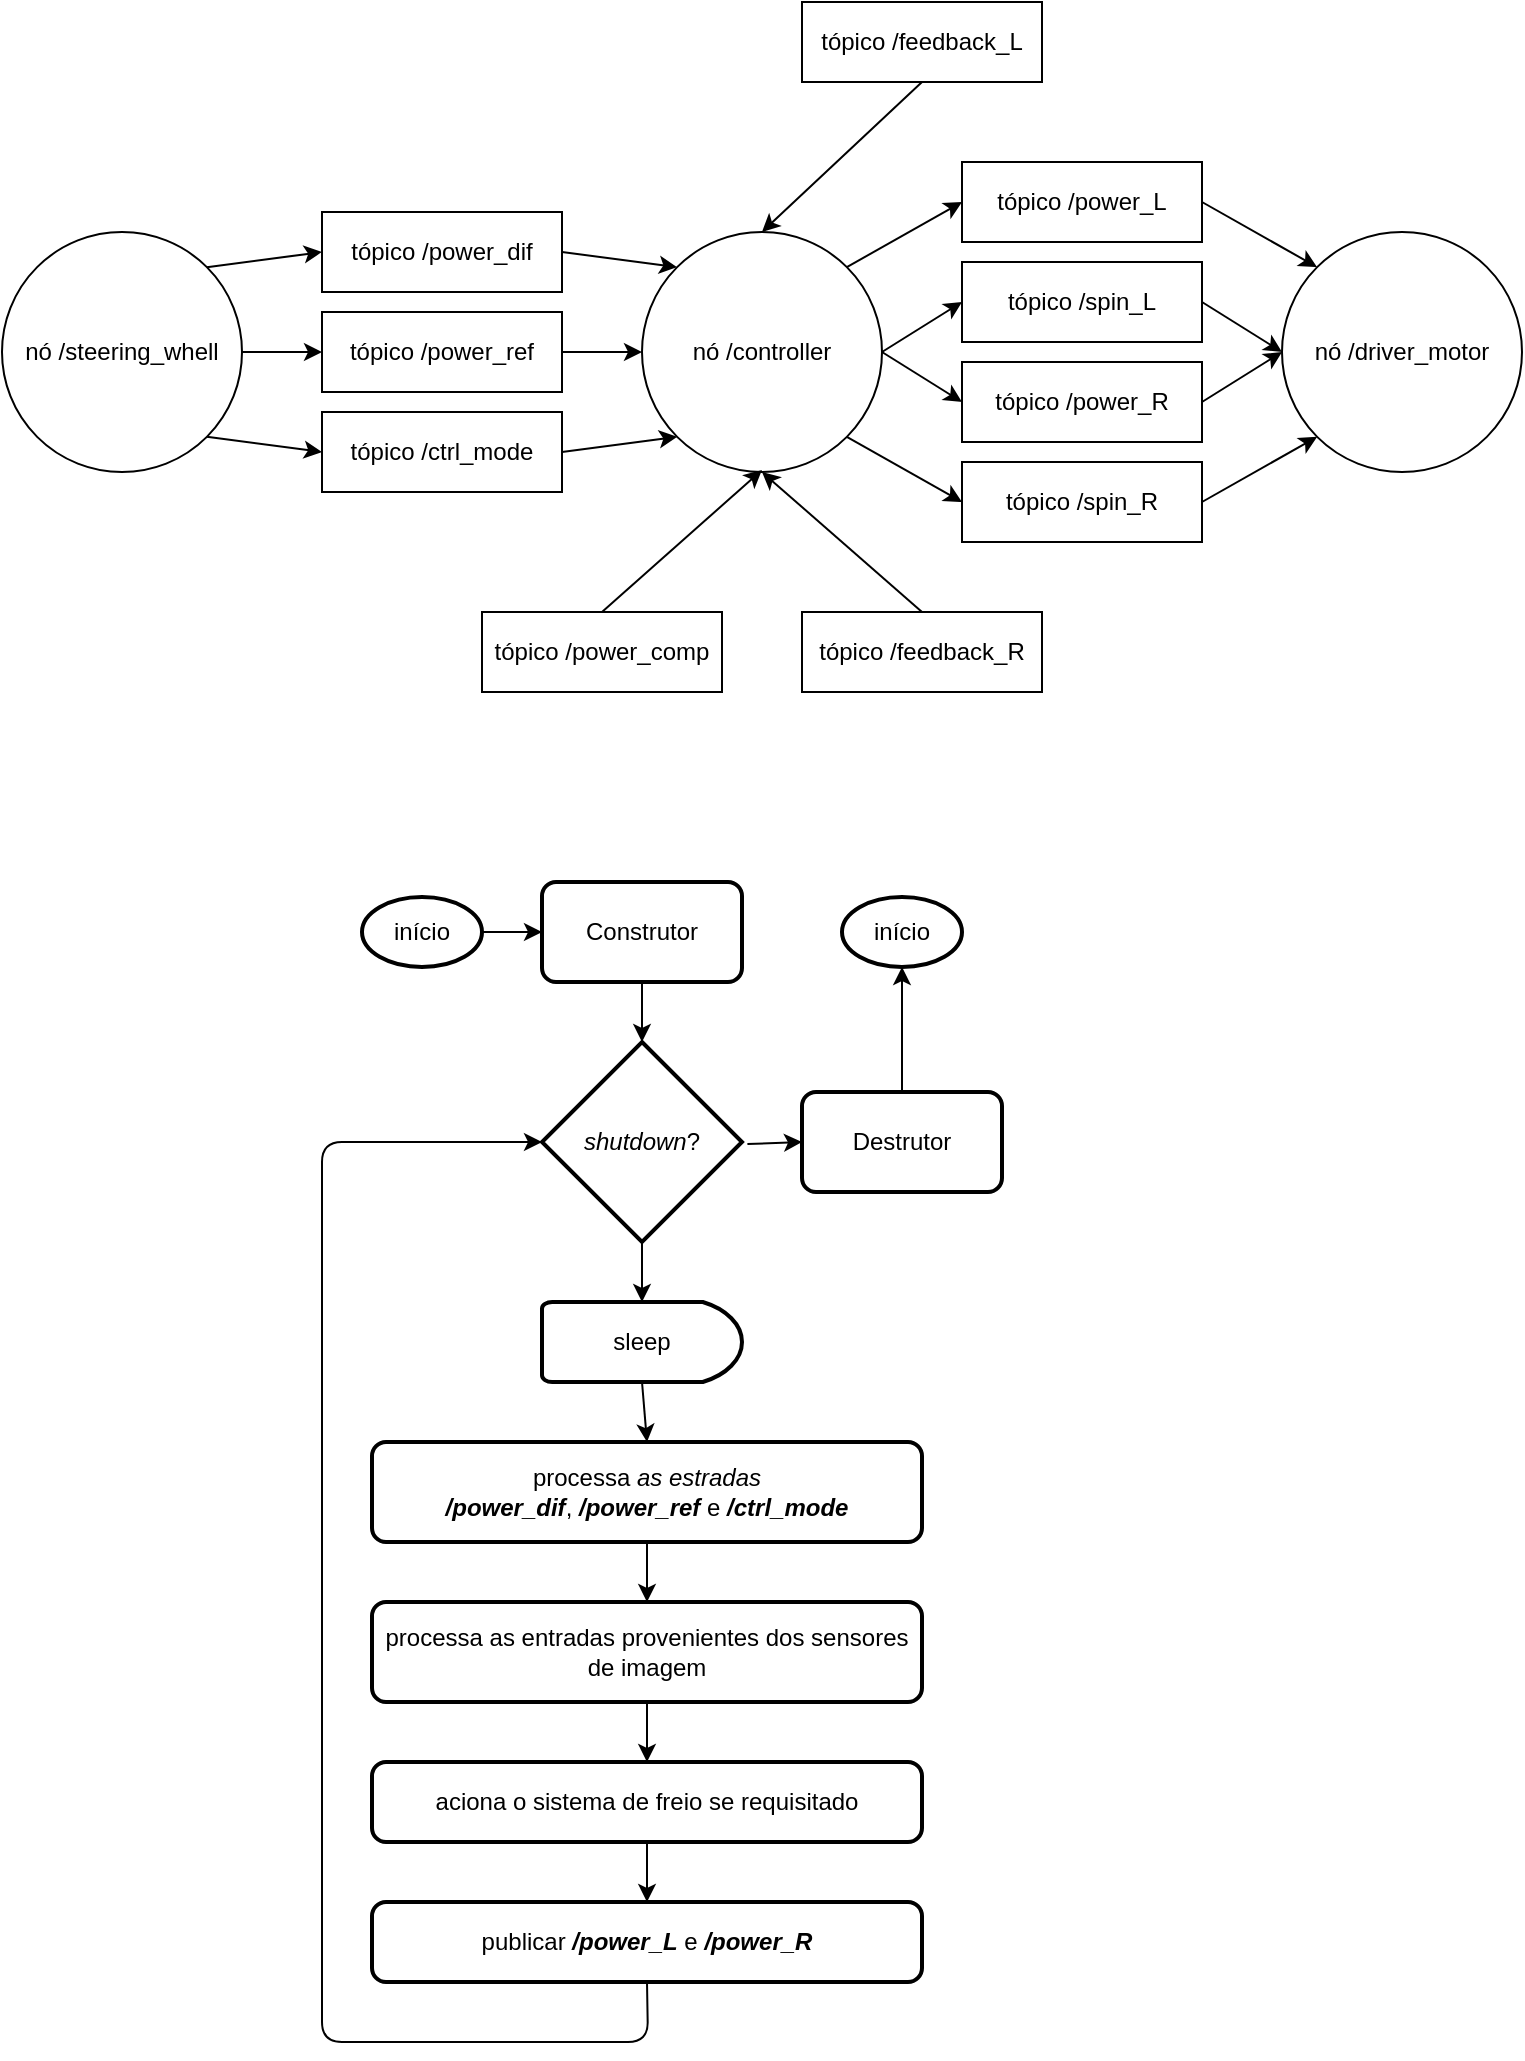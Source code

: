 <mxfile version="12.2.6" type="github" pages="1">
  <diagram id="voty-P2M4i4SSjBRT-YD" name="Page-1">
    <mxGraphModel dx="1341" dy="762" grid="1" gridSize="10" guides="1" tooltips="1" connect="1" arrows="1" fold="1" page="1" pageScale="1" pageWidth="2339" pageHeight="3300" math="0" shadow="0">
      <root>
        <mxCell id="0"/>
        <mxCell id="1" parent="0"/>
        <mxCell id="am6L8ZUR9mRET8gLfico-1" value="nó /steering_whell" style="ellipse;whiteSpace=wrap;html=1;aspect=fixed;" parent="1" vertex="1">
          <mxGeometry x="40" y="235" width="120" height="120" as="geometry"/>
        </mxCell>
        <mxCell id="am6L8ZUR9mRET8gLfico-2" value="nó /controller" style="ellipse;whiteSpace=wrap;html=1;aspect=fixed;" parent="1" vertex="1">
          <mxGeometry x="360" y="235" width="120" height="120" as="geometry"/>
        </mxCell>
        <mxCell id="am6L8ZUR9mRET8gLfico-3" value="nó /driver_motor" style="ellipse;whiteSpace=wrap;html=1;aspect=fixed;" parent="1" vertex="1">
          <mxGeometry x="680" y="235" width="120" height="120" as="geometry"/>
        </mxCell>
        <mxCell id="am6L8ZUR9mRET8gLfico-4" value="tópico /power_ref" style="rounded=0;whiteSpace=wrap;html=1;" parent="1" vertex="1">
          <mxGeometry x="200" y="275" width="120" height="40" as="geometry"/>
        </mxCell>
        <mxCell id="am6L8ZUR9mRET8gLfico-5" value="tópico /power_dif" style="rounded=0;whiteSpace=wrap;html=1;" parent="1" vertex="1">
          <mxGeometry x="200" y="225" width="120" height="40" as="geometry"/>
        </mxCell>
        <mxCell id="am6L8ZUR9mRET8gLfico-6" value="tópico /ctrl_mode" style="rounded=0;whiteSpace=wrap;html=1;" parent="1" vertex="1">
          <mxGeometry x="200" y="325" width="120" height="40" as="geometry"/>
        </mxCell>
        <mxCell id="am6L8ZUR9mRET8gLfico-7" value="tópico /power_L" style="rounded=0;whiteSpace=wrap;html=1;" parent="1" vertex="1">
          <mxGeometry x="520" y="200" width="120" height="40" as="geometry"/>
        </mxCell>
        <mxCell id="am6L8ZUR9mRET8gLfico-8" value="tópico /spin_L" style="rounded=0;whiteSpace=wrap;html=1;" parent="1" vertex="1">
          <mxGeometry x="520" y="250" width="120" height="40" as="geometry"/>
        </mxCell>
        <mxCell id="am6L8ZUR9mRET8gLfico-9" value="tópico /power_R" style="rounded=0;whiteSpace=wrap;html=1;" parent="1" vertex="1">
          <mxGeometry x="520" y="300" width="120" height="40" as="geometry"/>
        </mxCell>
        <mxCell id="am6L8ZUR9mRET8gLfico-10" value="tópico /spin_R" style="rounded=0;whiteSpace=wrap;html=1;" parent="1" vertex="1">
          <mxGeometry x="520" y="350" width="120" height="40" as="geometry"/>
        </mxCell>
        <mxCell id="am6L8ZUR9mRET8gLfico-11" value="" style="endArrow=classic;html=1;entryX=0;entryY=0.5;entryDx=0;entryDy=0;exitX=1;exitY=0;exitDx=0;exitDy=0;" parent="1" source="am6L8ZUR9mRET8gLfico-1" target="am6L8ZUR9mRET8gLfico-5" edge="1">
          <mxGeometry width="50" height="50" relative="1" as="geometry">
            <mxPoint x="40" y="455" as="sourcePoint"/>
            <mxPoint x="90" y="405" as="targetPoint"/>
          </mxGeometry>
        </mxCell>
        <mxCell id="am6L8ZUR9mRET8gLfico-12" value="" style="endArrow=classic;html=1;entryX=0;entryY=0.5;entryDx=0;entryDy=0;exitX=1;exitY=1;exitDx=0;exitDy=0;" parent="1" source="am6L8ZUR9mRET8gLfico-1" target="am6L8ZUR9mRET8gLfico-6" edge="1">
          <mxGeometry width="50" height="50" relative="1" as="geometry">
            <mxPoint x="40" y="455" as="sourcePoint"/>
            <mxPoint x="90" y="405" as="targetPoint"/>
          </mxGeometry>
        </mxCell>
        <mxCell id="am6L8ZUR9mRET8gLfico-13" value="" style="endArrow=classic;html=1;entryX=0;entryY=0.5;entryDx=0;entryDy=0;exitX=1;exitY=0.5;exitDx=0;exitDy=0;" parent="1" source="am6L8ZUR9mRET8gLfico-1" target="am6L8ZUR9mRET8gLfico-4" edge="1">
          <mxGeometry width="50" height="50" relative="1" as="geometry">
            <mxPoint x="40" y="455" as="sourcePoint"/>
            <mxPoint x="90" y="405" as="targetPoint"/>
          </mxGeometry>
        </mxCell>
        <mxCell id="am6L8ZUR9mRET8gLfico-14" value="" style="endArrow=classic;html=1;entryX=0;entryY=0.5;entryDx=0;entryDy=0;exitX=1;exitY=0.5;exitDx=0;exitDy=0;" parent="1" source="am6L8ZUR9mRET8gLfico-4" target="am6L8ZUR9mRET8gLfico-2" edge="1">
          <mxGeometry width="50" height="50" relative="1" as="geometry">
            <mxPoint x="40" y="455" as="sourcePoint"/>
            <mxPoint x="90" y="405" as="targetPoint"/>
          </mxGeometry>
        </mxCell>
        <mxCell id="am6L8ZUR9mRET8gLfico-15" value="" style="endArrow=classic;html=1;entryX=0;entryY=0;entryDx=0;entryDy=0;exitX=1;exitY=0.5;exitDx=0;exitDy=0;" parent="1" source="am6L8ZUR9mRET8gLfico-5" target="am6L8ZUR9mRET8gLfico-2" edge="1">
          <mxGeometry width="50" height="50" relative="1" as="geometry">
            <mxPoint x="40" y="455" as="sourcePoint"/>
            <mxPoint x="90" y="405" as="targetPoint"/>
          </mxGeometry>
        </mxCell>
        <mxCell id="am6L8ZUR9mRET8gLfico-16" value="" style="endArrow=classic;html=1;entryX=0;entryY=1;entryDx=0;entryDy=0;exitX=1;exitY=0.5;exitDx=0;exitDy=0;" parent="1" source="am6L8ZUR9mRET8gLfico-6" target="am6L8ZUR9mRET8gLfico-2" edge="1">
          <mxGeometry width="50" height="50" relative="1" as="geometry">
            <mxPoint x="40" y="455" as="sourcePoint"/>
            <mxPoint x="90" y="405" as="targetPoint"/>
          </mxGeometry>
        </mxCell>
        <mxCell id="am6L8ZUR9mRET8gLfico-17" value="" style="endArrow=classic;html=1;entryX=0;entryY=0.5;entryDx=0;entryDy=0;exitX=1;exitY=0;exitDx=0;exitDy=0;" parent="1" source="am6L8ZUR9mRET8gLfico-2" target="am6L8ZUR9mRET8gLfico-7" edge="1">
          <mxGeometry width="50" height="50" relative="1" as="geometry">
            <mxPoint x="40" y="455" as="sourcePoint"/>
            <mxPoint x="90" y="405" as="targetPoint"/>
          </mxGeometry>
        </mxCell>
        <mxCell id="am6L8ZUR9mRET8gLfico-18" value="" style="endArrow=classic;html=1;entryX=0;entryY=0.5;entryDx=0;entryDy=0;exitX=1;exitY=1;exitDx=0;exitDy=0;" parent="1" source="am6L8ZUR9mRET8gLfico-2" target="am6L8ZUR9mRET8gLfico-10" edge="1">
          <mxGeometry width="50" height="50" relative="1" as="geometry">
            <mxPoint x="40" y="455" as="sourcePoint"/>
            <mxPoint x="90" y="405" as="targetPoint"/>
          </mxGeometry>
        </mxCell>
        <mxCell id="am6L8ZUR9mRET8gLfico-19" value="" style="endArrow=classic;html=1;entryX=0;entryY=0.5;entryDx=0;entryDy=0;exitX=1;exitY=0.5;exitDx=0;exitDy=0;" parent="1" source="am6L8ZUR9mRET8gLfico-2" target="am6L8ZUR9mRET8gLfico-9" edge="1">
          <mxGeometry width="50" height="50" relative="1" as="geometry">
            <mxPoint x="40" y="455" as="sourcePoint"/>
            <mxPoint x="90" y="405" as="targetPoint"/>
          </mxGeometry>
        </mxCell>
        <mxCell id="am6L8ZUR9mRET8gLfico-20" value="" style="endArrow=classic;html=1;entryX=0;entryY=0.5;entryDx=0;entryDy=0;" parent="1" target="am6L8ZUR9mRET8gLfico-8" edge="1">
          <mxGeometry width="50" height="50" relative="1" as="geometry">
            <mxPoint x="480" y="295" as="sourcePoint"/>
            <mxPoint x="90" y="405" as="targetPoint"/>
          </mxGeometry>
        </mxCell>
        <mxCell id="am6L8ZUR9mRET8gLfico-21" value="" style="endArrow=classic;html=1;entryX=0;entryY=0;entryDx=0;entryDy=0;exitX=1;exitY=0.5;exitDx=0;exitDy=0;" parent="1" source="am6L8ZUR9mRET8gLfico-7" target="am6L8ZUR9mRET8gLfico-3" edge="1">
          <mxGeometry width="50" height="50" relative="1" as="geometry">
            <mxPoint x="40" y="465" as="sourcePoint"/>
            <mxPoint x="90" y="415" as="targetPoint"/>
          </mxGeometry>
        </mxCell>
        <mxCell id="am6L8ZUR9mRET8gLfico-22" value="" style="endArrow=classic;html=1;entryX=0;entryY=1;entryDx=0;entryDy=0;exitX=1;exitY=0.5;exitDx=0;exitDy=0;" parent="1" source="am6L8ZUR9mRET8gLfico-10" target="am6L8ZUR9mRET8gLfico-3" edge="1">
          <mxGeometry width="50" height="50" relative="1" as="geometry">
            <mxPoint x="40" y="465" as="sourcePoint"/>
            <mxPoint x="90" y="415" as="targetPoint"/>
          </mxGeometry>
        </mxCell>
        <mxCell id="am6L8ZUR9mRET8gLfico-23" value="" style="endArrow=classic;html=1;entryX=0;entryY=0.5;entryDx=0;entryDy=0;exitX=1;exitY=0.5;exitDx=0;exitDy=0;" parent="1" source="am6L8ZUR9mRET8gLfico-9" target="am6L8ZUR9mRET8gLfico-3" edge="1">
          <mxGeometry width="50" height="50" relative="1" as="geometry">
            <mxPoint x="40" y="465" as="sourcePoint"/>
            <mxPoint x="90" y="415" as="targetPoint"/>
          </mxGeometry>
        </mxCell>
        <mxCell id="am6L8ZUR9mRET8gLfico-24" value="" style="endArrow=classic;html=1;entryX=0;entryY=0.5;entryDx=0;entryDy=0;exitX=1;exitY=0.5;exitDx=0;exitDy=0;" parent="1" source="am6L8ZUR9mRET8gLfico-8" target="am6L8ZUR9mRET8gLfico-3" edge="1">
          <mxGeometry width="50" height="50" relative="1" as="geometry">
            <mxPoint x="40" y="465" as="sourcePoint"/>
            <mxPoint x="90" y="415" as="targetPoint"/>
          </mxGeometry>
        </mxCell>
        <mxCell id="am6L8ZUR9mRET8gLfico-25" value="tópico /power_comp" style="rounded=0;whiteSpace=wrap;html=1;" parent="1" vertex="1">
          <mxGeometry x="280" y="425" width="120" height="40" as="geometry"/>
        </mxCell>
        <mxCell id="am6L8ZUR9mRET8gLfico-26" value="" style="endArrow=classic;html=1;exitX=0.5;exitY=0;exitDx=0;exitDy=0;" parent="1" source="am6L8ZUR9mRET8gLfico-25" edge="1">
          <mxGeometry width="50" height="50" relative="1" as="geometry">
            <mxPoint x="40" y="525" as="sourcePoint"/>
            <mxPoint x="420" y="354" as="targetPoint"/>
          </mxGeometry>
        </mxCell>
        <mxCell id="am6L8ZUR9mRET8gLfico-27" value="tópico /feedback_R" style="rounded=0;whiteSpace=wrap;html=1;" parent="1" vertex="1">
          <mxGeometry x="440" y="425" width="120" height="40" as="geometry"/>
        </mxCell>
        <mxCell id="am6L8ZUR9mRET8gLfico-28" value="" style="endArrow=classic;html=1;exitX=0.5;exitY=0;exitDx=0;exitDy=0;entryX=0.5;entryY=1;entryDx=0;entryDy=0;" parent="1" source="am6L8ZUR9mRET8gLfico-27" target="am6L8ZUR9mRET8gLfico-2" edge="1">
          <mxGeometry width="50" height="50" relative="1" as="geometry">
            <mxPoint x="350" y="425" as="sourcePoint"/>
            <mxPoint x="450" y="365" as="targetPoint"/>
          </mxGeometry>
        </mxCell>
        <mxCell id="am6L8ZUR9mRET8gLfico-30" value="tópico /feedback_L" style="rounded=0;whiteSpace=wrap;html=1;" parent="1" vertex="1">
          <mxGeometry x="440" y="120" width="120" height="40" as="geometry"/>
        </mxCell>
        <mxCell id="am6L8ZUR9mRET8gLfico-31" value="" style="endArrow=classic;html=1;entryX=0.5;entryY=0;entryDx=0;entryDy=0;exitX=0.5;exitY=1;exitDx=0;exitDy=0;" parent="1" source="am6L8ZUR9mRET8gLfico-30" target="am6L8ZUR9mRET8gLfico-2" edge="1">
          <mxGeometry width="50" height="50" relative="1" as="geometry">
            <mxPoint x="40" y="540" as="sourcePoint"/>
            <mxPoint x="90" y="490" as="targetPoint"/>
          </mxGeometry>
        </mxCell>
        <mxCell id="rw9UAw9K5GtkUeAhvJYQ-6" value="sleep" style="strokeWidth=2;html=1;shape=mxgraph.flowchart.delay;whiteSpace=wrap;" vertex="1" parent="1">
          <mxGeometry x="310" y="770" width="100" height="40" as="geometry"/>
        </mxCell>
        <mxCell id="rw9UAw9K5GtkUeAhvJYQ-7" value="&lt;i&gt;shutdown&lt;/i&gt;?" style="strokeWidth=2;html=1;shape=mxgraph.flowchart.decision;whiteSpace=wrap;" vertex="1" parent="1">
          <mxGeometry x="310" y="640" width="100" height="100" as="geometry"/>
        </mxCell>
        <mxCell id="rw9UAw9K5GtkUeAhvJYQ-8" value="&lt;div&gt;processa &lt;i&gt;as estradas &lt;br&gt;&lt;/i&gt;&lt;/div&gt;&lt;div&gt;&lt;b&gt;&lt;i&gt;/power_dif&lt;/i&gt;&lt;/b&gt;, &lt;b&gt;&lt;i&gt;/power_ref&lt;/i&gt;&lt;/b&gt; e &lt;b&gt;&lt;i&gt;/ctrl_mode&lt;/i&gt;&lt;/b&gt;&lt;/div&gt;" style="rounded=1;whiteSpace=wrap;html=1;absoluteArcSize=1;arcSize=14;strokeWidth=2;" vertex="1" parent="1">
          <mxGeometry x="225" y="840" width="275" height="50" as="geometry"/>
        </mxCell>
        <mxCell id="rw9UAw9K5GtkUeAhvJYQ-9" value="processa as entradas provenientes dos sensores de imagem" style="rounded=1;whiteSpace=wrap;html=1;absoluteArcSize=1;arcSize=14;strokeWidth=2;" vertex="1" parent="1">
          <mxGeometry x="225" y="920" width="275" height="50" as="geometry"/>
        </mxCell>
        <mxCell id="rw9UAw9K5GtkUeAhvJYQ-10" value="publicar &lt;i&gt;&lt;b&gt;/power_L&lt;/b&gt;&lt;/i&gt; e &lt;b&gt;&lt;i&gt;/power_R&lt;/i&gt;&lt;/b&gt;" style="rounded=1;whiteSpace=wrap;html=1;absoluteArcSize=1;arcSize=14;strokeWidth=2;" vertex="1" parent="1">
          <mxGeometry x="225" y="1070" width="275" height="40" as="geometry"/>
        </mxCell>
        <mxCell id="rw9UAw9K5GtkUeAhvJYQ-11" value="aciona o sistema de freio se requisitado" style="rounded=1;whiteSpace=wrap;html=1;absoluteArcSize=1;arcSize=14;strokeWidth=2;" vertex="1" parent="1">
          <mxGeometry x="225" y="1000" width="275" height="40" as="geometry"/>
        </mxCell>
        <mxCell id="rw9UAw9K5GtkUeAhvJYQ-12" value="Construtor&lt;i&gt;&lt;b&gt;&lt;br&gt;&lt;/b&gt;&lt;/i&gt;" style="rounded=1;whiteSpace=wrap;html=1;absoluteArcSize=1;arcSize=14;strokeWidth=2;" vertex="1" parent="1">
          <mxGeometry x="310" y="560" width="100" height="50" as="geometry"/>
        </mxCell>
        <mxCell id="rw9UAw9K5GtkUeAhvJYQ-13" value="Destrutor" style="rounded=1;whiteSpace=wrap;html=1;absoluteArcSize=1;arcSize=14;strokeWidth=2;" vertex="1" parent="1">
          <mxGeometry x="440" y="665" width="100" height="50" as="geometry"/>
        </mxCell>
        <mxCell id="rw9UAw9K5GtkUeAhvJYQ-15" value="início" style="strokeWidth=2;html=1;shape=mxgraph.flowchart.start_1;whiteSpace=wrap;" vertex="1" parent="1">
          <mxGeometry x="220" y="567.5" width="60" height="35" as="geometry"/>
        </mxCell>
        <mxCell id="rw9UAw9K5GtkUeAhvJYQ-16" value="início" style="strokeWidth=2;html=1;shape=mxgraph.flowchart.start_1;whiteSpace=wrap;" vertex="1" parent="1">
          <mxGeometry x="460" y="567.5" width="60" height="35" as="geometry"/>
        </mxCell>
        <mxCell id="rw9UAw9K5GtkUeAhvJYQ-17" value="" style="endArrow=classic;html=1;entryX=0;entryY=0.5;entryDx=0;entryDy=0;exitX=1;exitY=0.5;exitDx=0;exitDy=0;exitPerimeter=0;" edge="1" parent="1" source="rw9UAw9K5GtkUeAhvJYQ-15" target="rw9UAw9K5GtkUeAhvJYQ-12">
          <mxGeometry width="50" height="50" relative="1" as="geometry">
            <mxPoint x="40" y="1180" as="sourcePoint"/>
            <mxPoint x="90" y="1130" as="targetPoint"/>
          </mxGeometry>
        </mxCell>
        <mxCell id="rw9UAw9K5GtkUeAhvJYQ-18" value="" style="endArrow=classic;html=1;entryX=0.5;entryY=0;entryDx=0;entryDy=0;entryPerimeter=0;exitX=0.5;exitY=1;exitDx=0;exitDy=0;" edge="1" parent="1" source="rw9UAw9K5GtkUeAhvJYQ-12" target="rw9UAw9K5GtkUeAhvJYQ-7">
          <mxGeometry width="50" height="50" relative="1" as="geometry">
            <mxPoint x="40" y="1180" as="sourcePoint"/>
            <mxPoint x="90" y="1130" as="targetPoint"/>
          </mxGeometry>
        </mxCell>
        <mxCell id="rw9UAw9K5GtkUeAhvJYQ-19" value="" style="endArrow=classic;html=1;entryX=0.5;entryY=0;entryDx=0;entryDy=0;entryPerimeter=0;exitX=0.5;exitY=1;exitDx=0;exitDy=0;exitPerimeter=0;" edge="1" parent="1" source="rw9UAw9K5GtkUeAhvJYQ-7" target="rw9UAw9K5GtkUeAhvJYQ-6">
          <mxGeometry width="50" height="50" relative="1" as="geometry">
            <mxPoint x="40" y="1180" as="sourcePoint"/>
            <mxPoint x="90" y="1130" as="targetPoint"/>
          </mxGeometry>
        </mxCell>
        <mxCell id="rw9UAw9K5GtkUeAhvJYQ-20" value="" style="endArrow=classic;html=1;entryX=0.5;entryY=0;entryDx=0;entryDy=0;exitX=0.5;exitY=1;exitDx=0;exitDy=0;exitPerimeter=0;" edge="1" parent="1" source="rw9UAw9K5GtkUeAhvJYQ-6" target="rw9UAw9K5GtkUeAhvJYQ-8">
          <mxGeometry width="50" height="50" relative="1" as="geometry">
            <mxPoint x="40" y="1180" as="sourcePoint"/>
            <mxPoint x="90" y="1130" as="targetPoint"/>
          </mxGeometry>
        </mxCell>
        <mxCell id="rw9UAw9K5GtkUeAhvJYQ-21" value="" style="endArrow=classic;html=1;entryX=0.5;entryY=0;entryDx=0;entryDy=0;exitX=0.5;exitY=1;exitDx=0;exitDy=0;" edge="1" parent="1" source="rw9UAw9K5GtkUeAhvJYQ-8" target="rw9UAw9K5GtkUeAhvJYQ-9">
          <mxGeometry width="50" height="50" relative="1" as="geometry">
            <mxPoint x="70" y="1115" as="sourcePoint"/>
            <mxPoint x="120" y="1065" as="targetPoint"/>
          </mxGeometry>
        </mxCell>
        <mxCell id="rw9UAw9K5GtkUeAhvJYQ-22" value="" style="endArrow=classic;html=1;entryX=0.5;entryY=0;entryDx=0;entryDy=0;exitX=0.5;exitY=1;exitDx=0;exitDy=0;" edge="1" parent="1" source="rw9UAw9K5GtkUeAhvJYQ-9" target="rw9UAw9K5GtkUeAhvJYQ-11">
          <mxGeometry width="50" height="50" relative="1" as="geometry">
            <mxPoint x="30" y="1260" as="sourcePoint"/>
            <mxPoint x="80" y="1210" as="targetPoint"/>
          </mxGeometry>
        </mxCell>
        <mxCell id="rw9UAw9K5GtkUeAhvJYQ-23" value="" style="endArrow=classic;html=1;entryX=0.5;entryY=0;entryDx=0;entryDy=0;exitX=0.5;exitY=1;exitDx=0;exitDy=0;" edge="1" parent="1" source="rw9UAw9K5GtkUeAhvJYQ-11" target="rw9UAw9K5GtkUeAhvJYQ-10">
          <mxGeometry width="50" height="50" relative="1" as="geometry">
            <mxPoint x="20" y="1340" as="sourcePoint"/>
            <mxPoint x="70" y="1290" as="targetPoint"/>
          </mxGeometry>
        </mxCell>
        <mxCell id="rw9UAw9K5GtkUeAhvJYQ-24" value="" style="endArrow=classic;html=1;exitX=1.027;exitY=0.51;exitDx=0;exitDy=0;exitPerimeter=0;" edge="1" parent="1" source="rw9UAw9K5GtkUeAhvJYQ-7">
          <mxGeometry width="50" height="50" relative="1" as="geometry">
            <mxPoint x="390" y="740" as="sourcePoint"/>
            <mxPoint x="440" y="690" as="targetPoint"/>
          </mxGeometry>
        </mxCell>
        <mxCell id="rw9UAw9K5GtkUeAhvJYQ-25" value="" style="endArrow=classic;html=1;entryX=0.5;entryY=1;entryDx=0;entryDy=0;entryPerimeter=0;exitX=0.5;exitY=0;exitDx=0;exitDy=0;" edge="1" parent="1" source="rw9UAw9K5GtkUeAhvJYQ-13" target="rw9UAw9K5GtkUeAhvJYQ-16">
          <mxGeometry width="50" height="50" relative="1" as="geometry">
            <mxPoint x="440" y="670" as="sourcePoint"/>
            <mxPoint x="490" y="620" as="targetPoint"/>
          </mxGeometry>
        </mxCell>
        <mxCell id="rw9UAw9K5GtkUeAhvJYQ-26" value="" style="endArrow=classic;html=1;exitX=0.5;exitY=1;exitDx=0;exitDy=0;" edge="1" parent="1" source="rw9UAw9K5GtkUeAhvJYQ-10">
          <mxGeometry width="50" height="50" relative="1" as="geometry">
            <mxPoint x="260" y="740" as="sourcePoint"/>
            <mxPoint x="310" y="690" as="targetPoint"/>
            <Array as="points">
              <mxPoint x="363" y="1140"/>
              <mxPoint x="200" y="1140"/>
              <mxPoint x="200" y="690"/>
            </Array>
          </mxGeometry>
        </mxCell>
      </root>
    </mxGraphModel>
  </diagram>
</mxfile>
